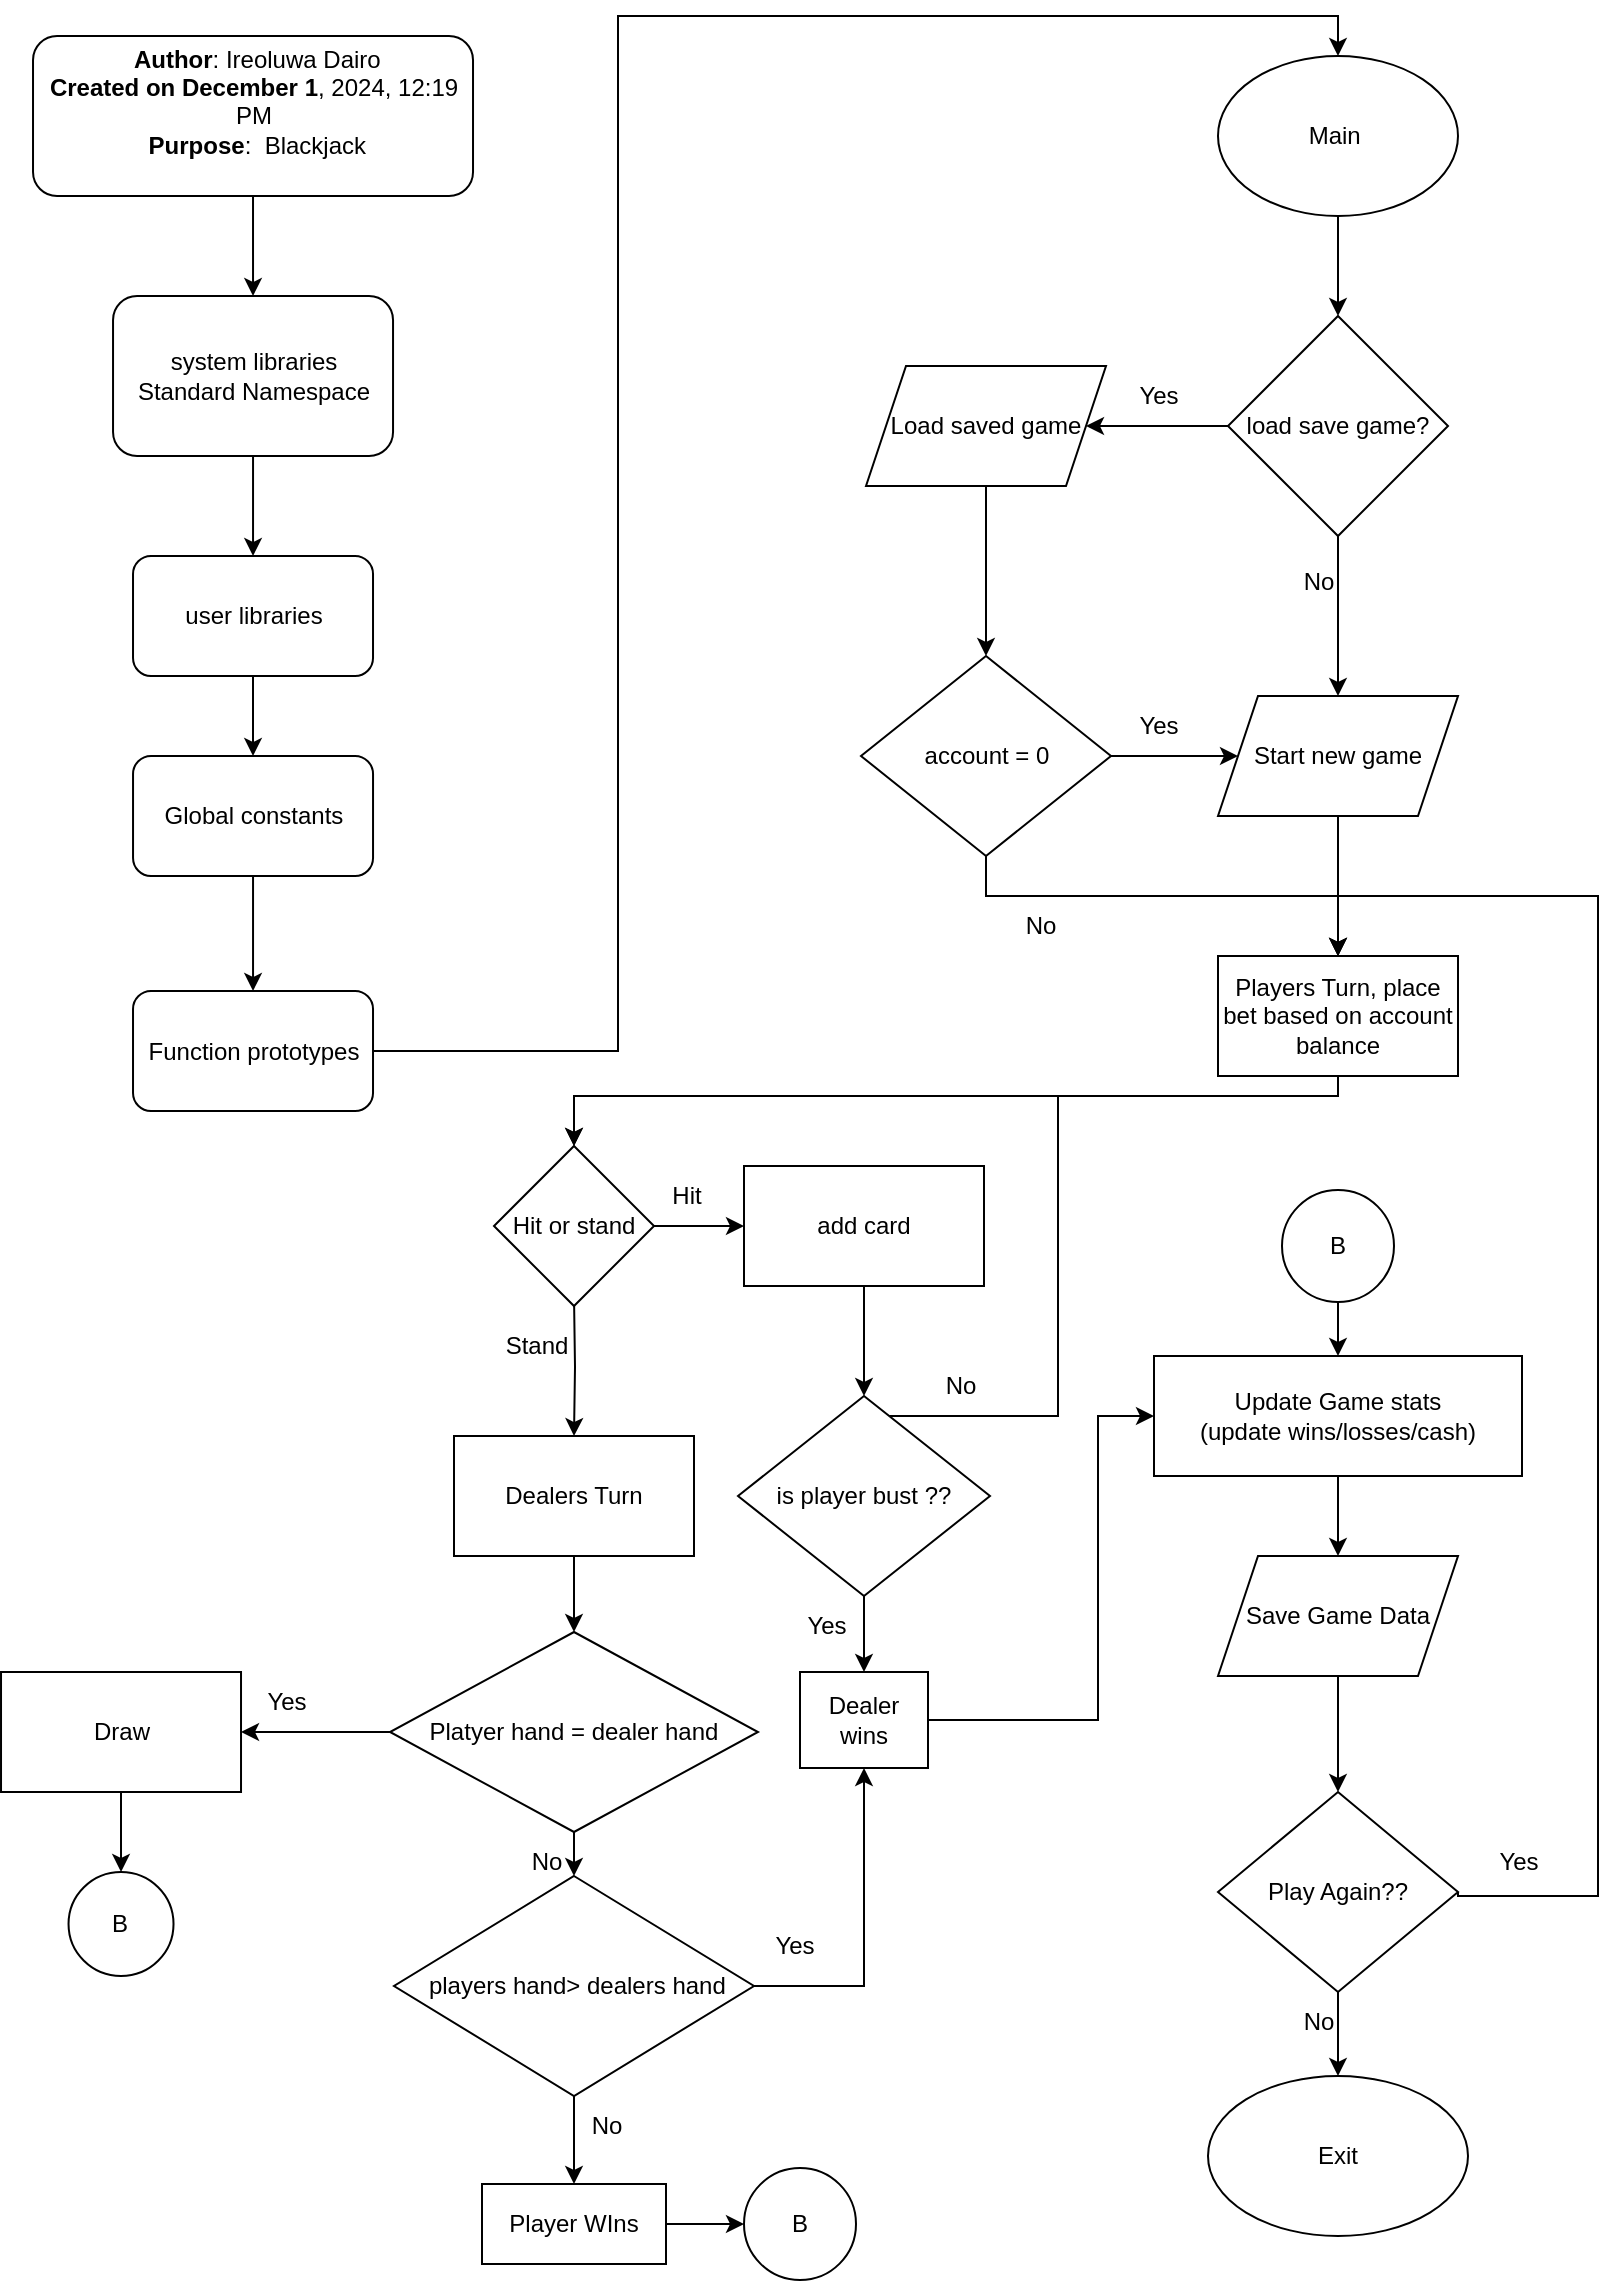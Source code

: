 <mxfile version="24.8.4">
  <diagram name="Page-1" id="r42wmyiyY09JcgRL9dmT">
    <mxGraphModel dx="1290" dy="537" grid="1" gridSize="10" guides="1" tooltips="1" connect="1" arrows="1" fold="1" page="1" pageScale="1" pageWidth="827" pageHeight="1169" math="0" shadow="0">
      <root>
        <mxCell id="0" />
        <mxCell id="1" parent="0" />
        <mxCell id="R_uVXU99XZ33_qTNRwWE-2" value="" style="edgeStyle=orthogonalEdgeStyle;rounded=0;orthogonalLoop=1;jettySize=auto;html=1;" parent="1" source="R_uVXU99XZ33_qTNRwWE-3" target="R_uVXU99XZ33_qTNRwWE-5" edge="1">
          <mxGeometry relative="1" as="geometry" />
        </mxCell>
        <mxCell id="R_uVXU99XZ33_qTNRwWE-3" value="system libraries&lt;div&gt;Standard Namespace&lt;/div&gt;" style="rounded=1;whiteSpace=wrap;html=1;" parent="1" vertex="1">
          <mxGeometry x="57.52" y="160" width="140" height="80" as="geometry" />
        </mxCell>
        <mxCell id="R_uVXU99XZ33_qTNRwWE-4" value="" style="edgeStyle=orthogonalEdgeStyle;rounded=0;orthogonalLoop=1;jettySize=auto;html=1;" parent="1" source="R_uVXU99XZ33_qTNRwWE-5" target="R_uVXU99XZ33_qTNRwWE-7" edge="1">
          <mxGeometry relative="1" as="geometry" />
        </mxCell>
        <mxCell id="R_uVXU99XZ33_qTNRwWE-5" value="user libraries" style="whiteSpace=wrap;html=1;rounded=1;" parent="1" vertex="1">
          <mxGeometry x="67.51" y="290" width="120" height="60" as="geometry" />
        </mxCell>
        <mxCell id="R_uVXU99XZ33_qTNRwWE-6" value="" style="edgeStyle=orthogonalEdgeStyle;rounded=0;orthogonalLoop=1;jettySize=auto;html=1;" parent="1" source="R_uVXU99XZ33_qTNRwWE-7" target="R_uVXU99XZ33_qTNRwWE-8" edge="1">
          <mxGeometry relative="1" as="geometry" />
        </mxCell>
        <mxCell id="R_uVXU99XZ33_qTNRwWE-7" value="Global constants" style="whiteSpace=wrap;html=1;rounded=1;" parent="1" vertex="1">
          <mxGeometry x="67.52" y="390" width="120" height="60" as="geometry" />
        </mxCell>
        <mxCell id="R_uVXU99XZ33_qTNRwWE-12" style="edgeStyle=orthogonalEdgeStyle;rounded=0;orthogonalLoop=1;jettySize=auto;html=1;entryX=0.5;entryY=0;entryDx=0;entryDy=0;" parent="1" source="R_uVXU99XZ33_qTNRwWE-8" target="R_uVXU99XZ33_qTNRwWE-11" edge="1">
          <mxGeometry relative="1" as="geometry">
            <Array as="points">
              <mxPoint x="310" y="538" />
              <mxPoint x="310" y="20" />
              <mxPoint x="670" y="20" />
            </Array>
          </mxGeometry>
        </mxCell>
        <mxCell id="R_uVXU99XZ33_qTNRwWE-8" value="Function prototypes" style="whiteSpace=wrap;html=1;rounded=1;" parent="1" vertex="1">
          <mxGeometry x="67.51" y="507.5" width="120" height="60" as="geometry" />
        </mxCell>
        <mxCell id="R_uVXU99XZ33_qTNRwWE-9" style="edgeStyle=orthogonalEdgeStyle;rounded=0;orthogonalLoop=1;jettySize=auto;html=1;exitX=0.5;exitY=1;exitDx=0;exitDy=0;entryX=0.5;entryY=0;entryDx=0;entryDy=0;" parent="1" source="R_uVXU99XZ33_qTNRwWE-10" target="R_uVXU99XZ33_qTNRwWE-3" edge="1">
          <mxGeometry relative="1" as="geometry" />
        </mxCell>
        <UserObject label="&lt;b&gt;&amp;nbsp;Author&lt;/b&gt;: Ireoluwa Dairo&lt;br&gt;&lt;b&gt;Created on December 1&lt;/b&gt;, 2024, 12:19 PM&lt;br&gt;&lt;b&gt;&amp;nbsp;Purpose&lt;/b&gt;:&amp;nbsp; Blackjack&lt;div&gt;&lt;br&gt;&lt;/div&gt;" link="/* &#xa; * File:   main.cpp&#xa; * Author: Ireoluwa Dairo&#xa; * Created on January 15 4:18 pm&#xa; * Purpose:  Cross one-side or the other&#xa; */" id="R_uVXU99XZ33_qTNRwWE-10">
          <mxCell style="whiteSpace=wrap;html=1;rounded=1;" parent="1" vertex="1">
            <mxGeometry x="17.51" y="30" width="220" height="80" as="geometry" />
          </mxCell>
        </UserObject>
        <mxCell id="R_uVXU99XZ33_qTNRwWE-14" value="" style="edgeStyle=orthogonalEdgeStyle;rounded=0;orthogonalLoop=1;jettySize=auto;html=1;" parent="1" source="R_uVXU99XZ33_qTNRwWE-11" target="R_uVXU99XZ33_qTNRwWE-13" edge="1">
          <mxGeometry relative="1" as="geometry" />
        </mxCell>
        <mxCell id="R_uVXU99XZ33_qTNRwWE-11" value="Main&amp;nbsp;" style="ellipse;whiteSpace=wrap;html=1;" parent="1" vertex="1">
          <mxGeometry x="610" y="40" width="120" height="80" as="geometry" />
        </mxCell>
        <mxCell id="R_uVXU99XZ33_qTNRwWE-21" value="" style="edgeStyle=orthogonalEdgeStyle;rounded=0;orthogonalLoop=1;jettySize=auto;html=1;" parent="1" source="R_uVXU99XZ33_qTNRwWE-13" target="R_uVXU99XZ33_qTNRwWE-20" edge="1">
          <mxGeometry relative="1" as="geometry" />
        </mxCell>
        <mxCell id="R_uVXU99XZ33_qTNRwWE-79" value="" style="edgeStyle=orthogonalEdgeStyle;rounded=0;orthogonalLoop=1;jettySize=auto;html=1;" parent="1" source="R_uVXU99XZ33_qTNRwWE-13" target="R_uVXU99XZ33_qTNRwWE-15" edge="1">
          <mxGeometry relative="1" as="geometry" />
        </mxCell>
        <mxCell id="R_uVXU99XZ33_qTNRwWE-13" value="load save game?" style="rhombus;whiteSpace=wrap;html=1;" parent="1" vertex="1">
          <mxGeometry x="615" y="170" width="110" height="110" as="geometry" />
        </mxCell>
        <mxCell id="R_uVXU99XZ33_qTNRwWE-19" value="" style="edgeStyle=orthogonalEdgeStyle;rounded=0;orthogonalLoop=1;jettySize=auto;html=1;" parent="1" source="R_uVXU99XZ33_qTNRwWE-15" target="R_uVXU99XZ33_qTNRwWE-18" edge="1">
          <mxGeometry relative="1" as="geometry" />
        </mxCell>
        <mxCell id="R_uVXU99XZ33_qTNRwWE-15" value="Load saved game" style="shape=parallelogram;perimeter=parallelogramPerimeter;whiteSpace=wrap;html=1;fixedSize=1;" parent="1" vertex="1">
          <mxGeometry x="434.0" y="195" width="120" height="60" as="geometry" />
        </mxCell>
        <mxCell id="R_uVXU99XZ33_qTNRwWE-17" value="Yes" style="text;html=1;align=center;verticalAlign=middle;resizable=0;points=[];autosize=1;strokeColor=none;fillColor=none;" parent="1" vertex="1">
          <mxGeometry x="560" y="195" width="40" height="30" as="geometry" />
        </mxCell>
        <mxCell id="R_uVXU99XZ33_qTNRwWE-22" value="" style="edgeStyle=orthogonalEdgeStyle;rounded=0;orthogonalLoop=1;jettySize=auto;html=1;" parent="1" source="R_uVXU99XZ33_qTNRwWE-18" target="R_uVXU99XZ33_qTNRwWE-20" edge="1">
          <mxGeometry relative="1" as="geometry" />
        </mxCell>
        <mxCell id="R_uVXU99XZ33_qTNRwWE-81" style="edgeStyle=orthogonalEdgeStyle;rounded=0;orthogonalLoop=1;jettySize=auto;html=1;entryX=0.5;entryY=0;entryDx=0;entryDy=0;" parent="1" source="R_uVXU99XZ33_qTNRwWE-18" target="R_uVXU99XZ33_qTNRwWE-25" edge="1">
          <mxGeometry relative="1" as="geometry">
            <Array as="points">
              <mxPoint x="494" y="460" />
              <mxPoint x="670" y="460" />
            </Array>
          </mxGeometry>
        </mxCell>
        <mxCell id="R_uVXU99XZ33_qTNRwWE-18" value="account = 0" style="rhombus;whiteSpace=wrap;html=1;" parent="1" vertex="1">
          <mxGeometry x="431.5" y="340" width="125" height="100" as="geometry" />
        </mxCell>
        <mxCell id="R_uVXU99XZ33_qTNRwWE-26" value="" style="edgeStyle=orthogonalEdgeStyle;rounded=0;orthogonalLoop=1;jettySize=auto;html=1;" parent="1" source="R_uVXU99XZ33_qTNRwWE-20" target="R_uVXU99XZ33_qTNRwWE-25" edge="1">
          <mxGeometry relative="1" as="geometry" />
        </mxCell>
        <mxCell id="R_uVXU99XZ33_qTNRwWE-20" value="Start new game" style="shape=parallelogram;perimeter=parallelogramPerimeter;whiteSpace=wrap;html=1;fixedSize=1;" parent="1" vertex="1">
          <mxGeometry x="610" y="360" width="120" height="60" as="geometry" />
        </mxCell>
        <mxCell id="R_uVXU99XZ33_qTNRwWE-23" value="Yes" style="text;html=1;align=center;verticalAlign=middle;resizable=0;points=[];autosize=1;strokeColor=none;fillColor=none;" parent="1" vertex="1">
          <mxGeometry x="560" y="360" width="40" height="30" as="geometry" />
        </mxCell>
        <mxCell id="R_uVXU99XZ33_qTNRwWE-24" value="No" style="text;html=1;align=center;verticalAlign=middle;resizable=0;points=[];autosize=1;strokeColor=none;fillColor=none;" parent="1" vertex="1">
          <mxGeometry x="640" y="288" width="40" height="30" as="geometry" />
        </mxCell>
        <mxCell id="R_uVXU99XZ33_qTNRwWE-30" value="" style="edgeStyle=orthogonalEdgeStyle;rounded=0;orthogonalLoop=1;jettySize=auto;html=1;" parent="1" source="R_uVXU99XZ33_qTNRwWE-25" target="R_uVXU99XZ33_qTNRwWE-29" edge="1">
          <mxGeometry relative="1" as="geometry">
            <Array as="points">
              <mxPoint x="670" y="560" />
              <mxPoint x="288" y="560" />
            </Array>
          </mxGeometry>
        </mxCell>
        <mxCell id="R_uVXU99XZ33_qTNRwWE-25" value="Players Turn, place bet based on account balance" style="whiteSpace=wrap;html=1;" parent="1" vertex="1">
          <mxGeometry x="610" y="490" width="120" height="60" as="geometry" />
        </mxCell>
        <mxCell id="R_uVXU99XZ33_qTNRwWE-28" value="No" style="text;html=1;align=center;verticalAlign=middle;resizable=0;points=[];autosize=1;strokeColor=none;fillColor=none;" parent="1" vertex="1">
          <mxGeometry x="500.75" y="460" width="40" height="30" as="geometry" />
        </mxCell>
        <mxCell id="R_uVXU99XZ33_qTNRwWE-32" value="" style="edgeStyle=orthogonalEdgeStyle;rounded=0;orthogonalLoop=1;jettySize=auto;html=1;" parent="1" target="R_uVXU99XZ33_qTNRwWE-31" edge="1">
          <mxGeometry relative="1" as="geometry">
            <mxPoint x="288" y="660" as="sourcePoint" />
          </mxGeometry>
        </mxCell>
        <mxCell id="R_uVXU99XZ33_qTNRwWE-36" value="" style="edgeStyle=orthogonalEdgeStyle;rounded=0;orthogonalLoop=1;jettySize=auto;html=1;" parent="1" source="R_uVXU99XZ33_qTNRwWE-29" target="R_uVXU99XZ33_qTNRwWE-35" edge="1">
          <mxGeometry relative="1" as="geometry" />
        </mxCell>
        <mxCell id="R_uVXU99XZ33_qTNRwWE-29" value="Hit or stand" style="rhombus;whiteSpace=wrap;html=1;" parent="1" vertex="1">
          <mxGeometry x="248" y="585" width="80" height="80" as="geometry" />
        </mxCell>
        <mxCell id="R_uVXU99XZ33_qTNRwWE-56" value="" style="edgeStyle=orthogonalEdgeStyle;rounded=0;orthogonalLoop=1;jettySize=auto;html=1;" parent="1" source="R_uVXU99XZ33_qTNRwWE-31" target="R_uVXU99XZ33_qTNRwWE-55" edge="1">
          <mxGeometry relative="1" as="geometry" />
        </mxCell>
        <mxCell id="R_uVXU99XZ33_qTNRwWE-31" value="Dealers Turn" style="whiteSpace=wrap;html=1;" parent="1" vertex="1">
          <mxGeometry x="228" y="730" width="120" height="60" as="geometry" />
        </mxCell>
        <mxCell id="R_uVXU99XZ33_qTNRwWE-33" value="Stand" style="text;html=1;align=center;verticalAlign=middle;resizable=0;points=[];autosize=1;strokeColor=none;fillColor=none;" parent="1" vertex="1">
          <mxGeometry x="244" y="670" width="50" height="30" as="geometry" />
        </mxCell>
        <mxCell id="R_uVXU99XZ33_qTNRwWE-40" value="" style="edgeStyle=orthogonalEdgeStyle;rounded=0;orthogonalLoop=1;jettySize=auto;html=1;" parent="1" source="R_uVXU99XZ33_qTNRwWE-35" target="R_uVXU99XZ33_qTNRwWE-39" edge="1">
          <mxGeometry relative="1" as="geometry" />
        </mxCell>
        <mxCell id="R_uVXU99XZ33_qTNRwWE-35" value="add card" style="whiteSpace=wrap;html=1;" parent="1" vertex="1">
          <mxGeometry x="373" y="595" width="120" height="60" as="geometry" />
        </mxCell>
        <mxCell id="R_uVXU99XZ33_qTNRwWE-38" value="Hit" style="text;html=1;align=center;verticalAlign=middle;resizable=0;points=[];autosize=1;strokeColor=none;fillColor=none;" parent="1" vertex="1">
          <mxGeometry x="324" y="595" width="40" height="30" as="geometry" />
        </mxCell>
        <mxCell id="R_uVXU99XZ33_qTNRwWE-41" style="edgeStyle=orthogonalEdgeStyle;rounded=0;orthogonalLoop=1;jettySize=auto;html=1;entryX=0.5;entryY=0;entryDx=0;entryDy=0;" parent="1" source="R_uVXU99XZ33_qTNRwWE-39" target="R_uVXU99XZ33_qTNRwWE-29" edge="1">
          <mxGeometry relative="1" as="geometry">
            <Array as="points">
              <mxPoint x="530" y="720" />
              <mxPoint x="530" y="560" />
              <mxPoint x="288" y="560" />
            </Array>
          </mxGeometry>
        </mxCell>
        <mxCell id="R_uVXU99XZ33_qTNRwWE-46" value="" style="edgeStyle=orthogonalEdgeStyle;rounded=0;orthogonalLoop=1;jettySize=auto;html=1;" parent="1" source="R_uVXU99XZ33_qTNRwWE-39" target="R_uVXU99XZ33_qTNRwWE-45" edge="1">
          <mxGeometry relative="1" as="geometry" />
        </mxCell>
        <mxCell id="R_uVXU99XZ33_qTNRwWE-39" value="is player bust ??" style="rhombus;whiteSpace=wrap;html=1;" parent="1" vertex="1">
          <mxGeometry x="370" y="710" width="126" height="100" as="geometry" />
        </mxCell>
        <mxCell id="R_uVXU99XZ33_qTNRwWE-42" value="No" style="text;html=1;align=center;verticalAlign=middle;resizable=0;points=[];autosize=1;strokeColor=none;fillColor=none;" parent="1" vertex="1">
          <mxGeometry x="460.75" y="690" width="40" height="30" as="geometry" />
        </mxCell>
        <mxCell id="R_uVXU99XZ33_qTNRwWE-48" value="" style="edgeStyle=orthogonalEdgeStyle;rounded=0;orthogonalLoop=1;jettySize=auto;html=1;" parent="1" source="R_uVXU99XZ33_qTNRwWE-43" target="R_uVXU99XZ33_qTNRwWE-45" edge="1">
          <mxGeometry relative="1" as="geometry">
            <Array as="points">
              <mxPoint x="433" y="1005" />
            </Array>
          </mxGeometry>
        </mxCell>
        <mxCell id="R_uVXU99XZ33_qTNRwWE-53" value="" style="edgeStyle=orthogonalEdgeStyle;rounded=0;orthogonalLoop=1;jettySize=auto;html=1;" parent="1" source="R_uVXU99XZ33_qTNRwWE-43" target="R_uVXU99XZ33_qTNRwWE-52" edge="1">
          <mxGeometry relative="1" as="geometry" />
        </mxCell>
        <mxCell id="R_uVXU99XZ33_qTNRwWE-43" value="&amp;nbsp;players hand&amp;gt; dealers hand" style="rhombus;whiteSpace=wrap;html=1;" parent="1" vertex="1">
          <mxGeometry x="198" y="950" width="180" height="110" as="geometry" />
        </mxCell>
        <mxCell id="R_uVXU99XZ33_qTNRwWE-90" style="edgeStyle=orthogonalEdgeStyle;rounded=0;orthogonalLoop=1;jettySize=auto;html=1;exitX=1;exitY=0.5;exitDx=0;exitDy=0;entryX=0;entryY=0.5;entryDx=0;entryDy=0;" parent="1" source="R_uVXU99XZ33_qTNRwWE-45" target="R_uVXU99XZ33_qTNRwWE-71" edge="1">
          <mxGeometry relative="1" as="geometry">
            <Array as="points">
              <mxPoint x="550" y="872" />
              <mxPoint x="550" y="720" />
            </Array>
          </mxGeometry>
        </mxCell>
        <mxCell id="R_uVXU99XZ33_qTNRwWE-45" value="Dealer wins" style="whiteSpace=wrap;html=1;" parent="1" vertex="1">
          <mxGeometry x="401" y="848" width="64" height="48" as="geometry" />
        </mxCell>
        <mxCell id="R_uVXU99XZ33_qTNRwWE-47" value="Yes" style="text;html=1;align=center;verticalAlign=middle;resizable=0;points=[];autosize=1;strokeColor=none;fillColor=none;" parent="1" vertex="1">
          <mxGeometry x="394" y="810" width="40" height="30" as="geometry" />
        </mxCell>
        <mxCell id="R_uVXU99XZ33_qTNRwWE-49" value="Yes" style="text;html=1;align=center;verticalAlign=middle;resizable=0;points=[];autosize=1;strokeColor=none;fillColor=none;" parent="1" vertex="1">
          <mxGeometry x="378" y="970" width="40" height="30" as="geometry" />
        </mxCell>
        <mxCell id="R_uVXU99XZ33_qTNRwWE-69" value="" style="edgeStyle=orthogonalEdgeStyle;rounded=0;orthogonalLoop=1;jettySize=auto;html=1;" parent="1" source="R_uVXU99XZ33_qTNRwWE-52" target="R_uVXU99XZ33_qTNRwWE-68" edge="1">
          <mxGeometry relative="1" as="geometry" />
        </mxCell>
        <mxCell id="R_uVXU99XZ33_qTNRwWE-52" value="Player WIns" style="whiteSpace=wrap;html=1;" parent="1" vertex="1">
          <mxGeometry x="242" y="1104" width="92" height="40" as="geometry" />
        </mxCell>
        <mxCell id="R_uVXU99XZ33_qTNRwWE-54" value="No" style="text;html=1;align=center;verticalAlign=middle;resizable=0;points=[];autosize=1;strokeColor=none;fillColor=none;" parent="1" vertex="1">
          <mxGeometry x="284" y="1060" width="40" height="30" as="geometry" />
        </mxCell>
        <mxCell id="R_uVXU99XZ33_qTNRwWE-57" value="" style="edgeStyle=orthogonalEdgeStyle;rounded=0;orthogonalLoop=1;jettySize=auto;html=1;" parent="1" source="R_uVXU99XZ33_qTNRwWE-55" target="R_uVXU99XZ33_qTNRwWE-43" edge="1">
          <mxGeometry relative="1" as="geometry" />
        </mxCell>
        <mxCell id="R_uVXU99XZ33_qTNRwWE-60" value="" style="edgeStyle=orthogonalEdgeStyle;rounded=0;orthogonalLoop=1;jettySize=auto;html=1;" parent="1" source="R_uVXU99XZ33_qTNRwWE-55" target="R_uVXU99XZ33_qTNRwWE-59" edge="1">
          <mxGeometry relative="1" as="geometry" />
        </mxCell>
        <mxCell id="R_uVXU99XZ33_qTNRwWE-55" value="Platyer hand = dealer hand" style="rhombus;whiteSpace=wrap;html=1;" parent="1" vertex="1">
          <mxGeometry x="196" y="828" width="184" height="100" as="geometry" />
        </mxCell>
        <mxCell id="R_uVXU99XZ33_qTNRwWE-58" value="No" style="text;html=1;align=center;verticalAlign=middle;resizable=0;points=[];autosize=1;strokeColor=none;fillColor=none;" parent="1" vertex="1">
          <mxGeometry x="254" y="928" width="40" height="30" as="geometry" />
        </mxCell>
        <mxCell id="R_uVXU99XZ33_qTNRwWE-63" value="" style="edgeStyle=orthogonalEdgeStyle;rounded=0;orthogonalLoop=1;jettySize=auto;html=1;" parent="1" source="R_uVXU99XZ33_qTNRwWE-59" target="R_uVXU99XZ33_qTNRwWE-62" edge="1">
          <mxGeometry relative="1" as="geometry" />
        </mxCell>
        <mxCell id="R_uVXU99XZ33_qTNRwWE-59" value="Draw" style="whiteSpace=wrap;html=1;" parent="1" vertex="1">
          <mxGeometry x="1.51" y="848" width="120" height="60" as="geometry" />
        </mxCell>
        <mxCell id="R_uVXU99XZ33_qTNRwWE-61" value="Yes" style="text;html=1;align=center;verticalAlign=middle;resizable=0;points=[];autosize=1;strokeColor=none;fillColor=none;" parent="1" vertex="1">
          <mxGeometry x="124" y="848" width="40" height="30" as="geometry" />
        </mxCell>
        <mxCell id="R_uVXU99XZ33_qTNRwWE-62" value="B" style="ellipse;whiteSpace=wrap;html=1;" parent="1" vertex="1">
          <mxGeometry x="35.27" y="948" width="52.49" height="52" as="geometry" />
        </mxCell>
        <mxCell id="R_uVXU99XZ33_qTNRwWE-68" value="B" style="ellipse;whiteSpace=wrap;html=1;" parent="1" vertex="1">
          <mxGeometry x="373" y="1096" width="56" height="56" as="geometry" />
        </mxCell>
        <mxCell id="R_uVXU99XZ33_qTNRwWE-72" value="" style="edgeStyle=orthogonalEdgeStyle;rounded=0;orthogonalLoop=1;jettySize=auto;html=1;" parent="1" source="R_uVXU99XZ33_qTNRwWE-70" target="R_uVXU99XZ33_qTNRwWE-71" edge="1">
          <mxGeometry relative="1" as="geometry" />
        </mxCell>
        <mxCell id="R_uVXU99XZ33_qTNRwWE-70" value="B" style="ellipse;whiteSpace=wrap;html=1;" parent="1" vertex="1">
          <mxGeometry x="642" y="607" width="56" height="56" as="geometry" />
        </mxCell>
        <mxCell id="R_uVXU99XZ33_qTNRwWE-74" value="" style="edgeStyle=orthogonalEdgeStyle;rounded=0;orthogonalLoop=1;jettySize=auto;html=1;" parent="1" source="R_uVXU99XZ33_qTNRwWE-71" target="R_uVXU99XZ33_qTNRwWE-73" edge="1">
          <mxGeometry relative="1" as="geometry" />
        </mxCell>
        <mxCell id="R_uVXU99XZ33_qTNRwWE-71" value="Update Game stats&lt;div&gt;(update wins/losses/cash)&lt;/div&gt;" style="whiteSpace=wrap;html=1;" parent="1" vertex="1">
          <mxGeometry x="578" y="690" width="184" height="60" as="geometry" />
        </mxCell>
        <mxCell id="R_uVXU99XZ33_qTNRwWE-78" value="" style="edgeStyle=orthogonalEdgeStyle;rounded=0;orthogonalLoop=1;jettySize=auto;html=1;" parent="1" source="R_uVXU99XZ33_qTNRwWE-73" target="R_uVXU99XZ33_qTNRwWE-77" edge="1">
          <mxGeometry relative="1" as="geometry" />
        </mxCell>
        <mxCell id="R_uVXU99XZ33_qTNRwWE-73" value="Save Game Data" style="shape=parallelogram;perimeter=parallelogramPerimeter;whiteSpace=wrap;html=1;fixedSize=1;" parent="1" vertex="1">
          <mxGeometry x="610" y="790" width="120" height="60" as="geometry" />
        </mxCell>
        <mxCell id="R_uVXU99XZ33_qTNRwWE-84" style="edgeStyle=orthogonalEdgeStyle;rounded=0;orthogonalLoop=1;jettySize=auto;html=1;exitX=1;exitY=0.5;exitDx=0;exitDy=0;entryX=0.5;entryY=0;entryDx=0;entryDy=0;" parent="1" source="R_uVXU99XZ33_qTNRwWE-77" target="R_uVXU99XZ33_qTNRwWE-25" edge="1">
          <mxGeometry relative="1" as="geometry">
            <Array as="points">
              <mxPoint x="730" y="960" />
              <mxPoint x="800" y="960" />
              <mxPoint x="800" y="460" />
              <mxPoint x="670" y="460" />
            </Array>
          </mxGeometry>
        </mxCell>
        <mxCell id="R_uVXU99XZ33_qTNRwWE-89" value="" style="edgeStyle=orthogonalEdgeStyle;rounded=0;orthogonalLoop=1;jettySize=auto;html=1;" parent="1" source="R_uVXU99XZ33_qTNRwWE-77" target="R_uVXU99XZ33_qTNRwWE-88" edge="1">
          <mxGeometry relative="1" as="geometry" />
        </mxCell>
        <mxCell id="R_uVXU99XZ33_qTNRwWE-77" value="Play Again??" style="rhombus;whiteSpace=wrap;html=1;" parent="1" vertex="1">
          <mxGeometry x="610" y="908" width="120" height="100" as="geometry" />
        </mxCell>
        <mxCell id="R_uVXU99XZ33_qTNRwWE-87" value="Yes" style="text;html=1;align=center;verticalAlign=middle;resizable=0;points=[];autosize=1;strokeColor=none;fillColor=none;" parent="1" vertex="1">
          <mxGeometry x="740" y="928" width="40" height="30" as="geometry" />
        </mxCell>
        <mxCell id="R_uVXU99XZ33_qTNRwWE-88" value="Exit" style="ellipse;whiteSpace=wrap;html=1;" parent="1" vertex="1">
          <mxGeometry x="605" y="1050" width="130" height="80" as="geometry" />
        </mxCell>
        <mxCell id="R_uVXU99XZ33_qTNRwWE-91" value="No" style="text;html=1;align=center;verticalAlign=middle;resizable=0;points=[];autosize=1;strokeColor=none;fillColor=none;" parent="1" vertex="1">
          <mxGeometry x="640" y="1008" width="40" height="30" as="geometry" />
        </mxCell>
      </root>
    </mxGraphModel>
  </diagram>
</mxfile>
